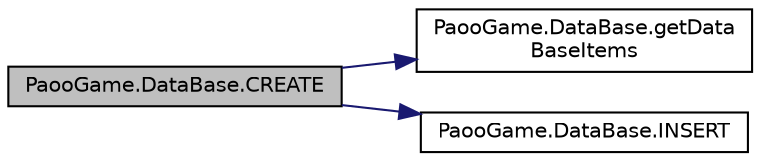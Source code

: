 digraph "PaooGame.DataBase.CREATE"
{
 // INTERACTIVE_SVG=YES
 // LATEX_PDF_SIZE
  edge [fontname="Helvetica",fontsize="10",labelfontname="Helvetica",labelfontsize="10"];
  node [fontname="Helvetica",fontsize="10",shape=record];
  rankdir="LR";
  Node1 [label="PaooGame.DataBase.CREATE",height=0.2,width=0.4,color="black", fillcolor="grey75", style="filled", fontcolor="black",tooltip="Va gestiona baza de date(din ea voi apela celelalte metode)."];
  Node1 -> Node2 [color="midnightblue",fontsize="10",style="solid",fontname="Helvetica"];
  Node2 [label="PaooGame.DataBase.getData\lBaseItems",height=0.2,width=0.4,color="black", fillcolor="white", style="filled",URL="$class_paoo_game_1_1_data_base.html#acca70a84dfde513877c38790544e65ad",tooltip="Va returna o lista cu toate inregistrarile din baza de date."];
  Node1 -> Node3 [color="midnightblue",fontsize="10",style="solid",fontname="Helvetica"];
  Node3 [label="PaooGame.DataBase.INSERT",height=0.2,width=0.4,color="black", fillcolor="white", style="filled",URL="$class_paoo_game_1_1_data_base.html#a6491dd98990066c2d66038b9ffd7df7a",tooltip="Va insera datele actuale(viata,banuti,diamante etc) in baza de date."];
}
